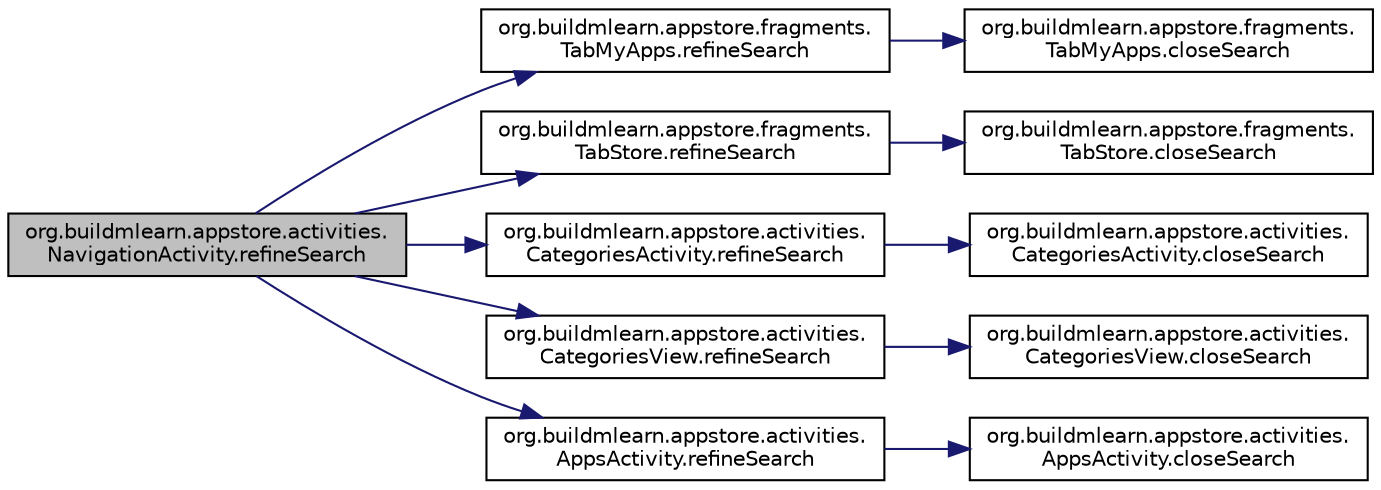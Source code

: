 digraph "org.buildmlearn.appstore.activities.NavigationActivity.refineSearch"
{
 // INTERACTIVE_SVG=YES
  bgcolor="transparent";
  edge [fontname="Helvetica",fontsize="10",labelfontname="Helvetica",labelfontsize="10"];
  node [fontname="Helvetica",fontsize="10",shape=record];
  rankdir="LR";
  Node1 [label="org.buildmlearn.appstore.activities.\lNavigationActivity.refineSearch",height=0.2,width=0.4,color="black", fillcolor="grey75", style="filled", fontcolor="black"];
  Node1 -> Node2 [color="midnightblue",fontsize="10",style="solid",fontname="Helvetica"];
  Node2 [label="org.buildmlearn.appstore.fragments.\lTabMyApps.refineSearch",height=0.2,width=0.4,color="black",URL="$d0/df6/classorg_1_1buildmlearn_1_1appstore_1_1fragments_1_1_tab_my_apps.html#ae66ef4c95b75f055d223a14038669ac2",tooltip="This method is called from the Navigation Activity, which controls all the search view..."];
  Node2 -> Node3 [color="midnightblue",fontsize="10",style="solid",fontname="Helvetica"];
  Node3 [label="org.buildmlearn.appstore.fragments.\lTabMyApps.closeSearch",height=0.2,width=0.4,color="black",URL="$d0/df6/classorg_1_1buildmlearn_1_1appstore_1_1fragments_1_1_tab_my_apps.html#ad2cfa4949b0adb6836ee7ddc5e07803b",tooltip="This method is called from the Navigation Activity. "];
  Node1 -> Node4 [color="midnightblue",fontsize="10",style="solid",fontname="Helvetica"];
  Node4 [label="org.buildmlearn.appstore.fragments.\lTabStore.refineSearch",height=0.2,width=0.4,color="black",URL="$d8/dd4/classorg_1_1buildmlearn_1_1appstore_1_1fragments_1_1_tab_store.html#abe9f38b6bf9181eef441a1f89148a8a3",tooltip="This method is called from the Navigation Activity, which controls all the search view..."];
  Node4 -> Node5 [color="midnightblue",fontsize="10",style="solid",fontname="Helvetica"];
  Node5 [label="org.buildmlearn.appstore.fragments.\lTabStore.closeSearch",height=0.2,width=0.4,color="black",URL="$d8/dd4/classorg_1_1buildmlearn_1_1appstore_1_1fragments_1_1_tab_store.html#a9b04ad8cb6754042ab570357d36cc1da",tooltip="This method is called from the Navigation Activity. "];
  Node1 -> Node6 [color="midnightblue",fontsize="10",style="solid",fontname="Helvetica"];
  Node6 [label="org.buildmlearn.appstore.activities.\lCategoriesActivity.refineSearch",height=0.2,width=0.4,color="black",URL="$d6/d69/classorg_1_1buildmlearn_1_1appstore_1_1activities_1_1_categories_activity.html#a3672a6d4cc226656c88d964f354cae7b",tooltip="This method is called from the Navigation Activity, which controls all the search view..."];
  Node6 -> Node7 [color="midnightblue",fontsize="10",style="solid",fontname="Helvetica"];
  Node7 [label="org.buildmlearn.appstore.activities.\lCategoriesActivity.closeSearch",height=0.2,width=0.4,color="black",URL="$d6/d69/classorg_1_1buildmlearn_1_1appstore_1_1activities_1_1_categories_activity.html#ad5feda8baa86efb06548383e14e941de",tooltip="This method is called from the Navigation Activity. "];
  Node1 -> Node8 [color="midnightblue",fontsize="10",style="solid",fontname="Helvetica"];
  Node8 [label="org.buildmlearn.appstore.activities.\lCategoriesView.refineSearch",height=0.2,width=0.4,color="black",URL="$dd/d45/classorg_1_1buildmlearn_1_1appstore_1_1activities_1_1_categories_view.html#a9b8cfee2f830c826f124ecde3c316d63",tooltip="This method is called from the Navigation Activity, which controls all the search view..."];
  Node8 -> Node9 [color="midnightblue",fontsize="10",style="solid",fontname="Helvetica"];
  Node9 [label="org.buildmlearn.appstore.activities.\lCategoriesView.closeSearch",height=0.2,width=0.4,color="black",URL="$dd/d45/classorg_1_1buildmlearn_1_1appstore_1_1activities_1_1_categories_view.html#a5726ab0db7d7b89c35822807ea94e145",tooltip="This method is called from the Navigation Activity. "];
  Node1 -> Node10 [color="midnightblue",fontsize="10",style="solid",fontname="Helvetica"];
  Node10 [label="org.buildmlearn.appstore.activities.\lAppsActivity.refineSearch",height=0.2,width=0.4,color="black",URL="$dc/d90/classorg_1_1buildmlearn_1_1appstore_1_1activities_1_1_apps_activity.html#afc2b93e8898eda23eabe8550a88b4fa8",tooltip="This method is called from the Navigation Activity, which controls all the search view..."];
  Node10 -> Node11 [color="midnightblue",fontsize="10",style="solid",fontname="Helvetica"];
  Node11 [label="org.buildmlearn.appstore.activities.\lAppsActivity.closeSearch",height=0.2,width=0.4,color="black",URL="$dc/d90/classorg_1_1buildmlearn_1_1appstore_1_1activities_1_1_apps_activity.html#ae6bef9c8e4af2b268bd90327ac922c2b",tooltip="This method is called from the Navigation Activity. "];
}
